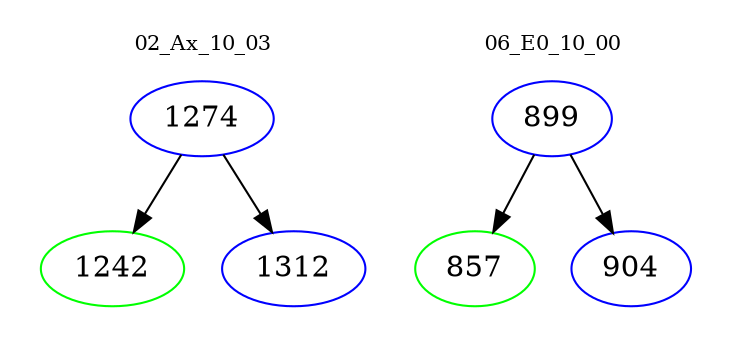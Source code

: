 digraph{
subgraph cluster_0 {
color = white
label = "02_Ax_10_03";
fontsize=10;
T0_1274 [label="1274", color="blue"]
T0_1274 -> T0_1242 [color="black"]
T0_1242 [label="1242", color="green"]
T0_1274 -> T0_1312 [color="black"]
T0_1312 [label="1312", color="blue"]
}
subgraph cluster_1 {
color = white
label = "06_E0_10_00";
fontsize=10;
T1_899 [label="899", color="blue"]
T1_899 -> T1_857 [color="black"]
T1_857 [label="857", color="green"]
T1_899 -> T1_904 [color="black"]
T1_904 [label="904", color="blue"]
}
}
